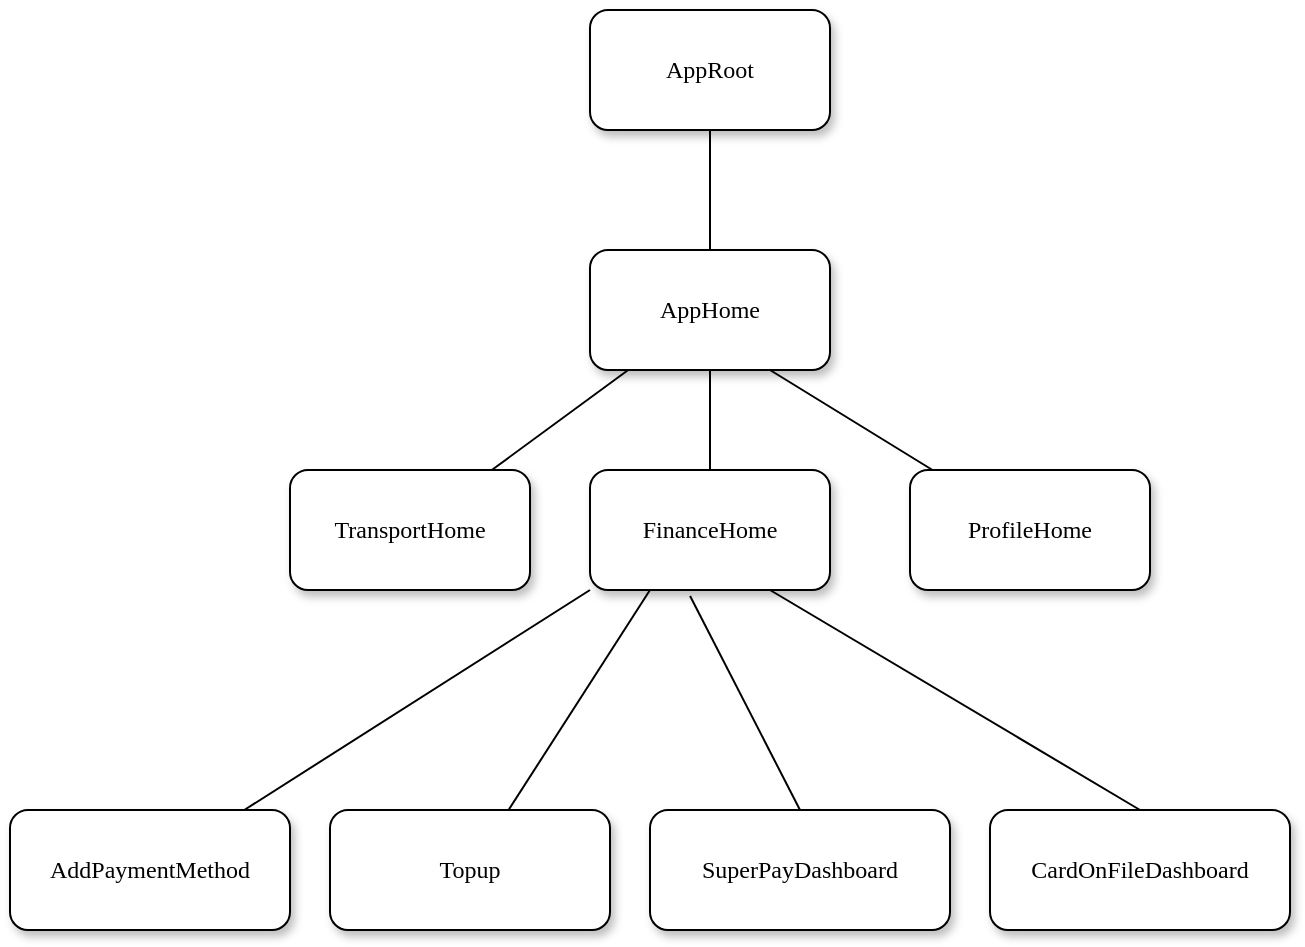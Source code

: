 <mxfile version="16.3.0" type="github" pages="2">
  <diagram name="모노리틱" id="10a91c8b-09ff-31b1-d368-03940ed4cc9e">
    <mxGraphModel dx="946" dy="614" grid="1" gridSize="10" guides="1" tooltips="1" connect="1" arrows="1" fold="1" page="1" pageScale="1" pageWidth="1100" pageHeight="850" background="none" math="0" shadow="0">
      <root>
        <mxCell id="0" />
        <mxCell id="1" parent="0" />
        <mxCell id="62893188c0fa7362-1" value="AppRoot" style="whiteSpace=wrap;html=1;rounded=1;shadow=1;labelBackgroundColor=none;strokeWidth=1;fontFamily=Verdana;fontSize=12;align=center;" parent="1" vertex="1">
          <mxGeometry x="430" y="50" width="120" height="60" as="geometry" />
        </mxCell>
        <mxCell id="62893188c0fa7362-2" value="&lt;span&gt;AppHome&lt;/span&gt;" style="whiteSpace=wrap;html=1;rounded=1;shadow=1;labelBackgroundColor=none;strokeWidth=1;fontFamily=Verdana;fontSize=12;align=center;" parent="1" vertex="1">
          <mxGeometry x="430" y="170" width="120" height="60" as="geometry" />
        </mxCell>
        <mxCell id="62893188c0fa7362-5" value="" style="rounded=0;html=1;labelBackgroundColor=none;startArrow=none;startFill=0;startSize=5;endArrow=none;endFill=0;endSize=5;jettySize=auto;orthogonalLoop=1;strokeWidth=1;fontFamily=Verdana;fontSize=12" parent="1" source="62893188c0fa7362-1" target="62893188c0fa7362-2" edge="1">
          <mxGeometry x="-0.359" y="-11" relative="1" as="geometry">
            <mxPoint as="offset" />
          </mxGeometry>
        </mxCell>
        <mxCell id="62893188c0fa7362-8" value="TransportHome" style="whiteSpace=wrap;html=1;rounded=1;shadow=1;labelBackgroundColor=none;strokeWidth=1;fontFamily=Verdana;fontSize=12;align=center;" parent="1" vertex="1">
          <mxGeometry x="280" y="280" width="120" height="60" as="geometry" />
        </mxCell>
        <mxCell id="62893188c0fa7362-9" value="&lt;span&gt;FinanceHome&lt;/span&gt;" style="whiteSpace=wrap;html=1;rounded=1;shadow=1;labelBackgroundColor=none;strokeWidth=1;fontFamily=Verdana;fontSize=12;align=center;" parent="1" vertex="1">
          <mxGeometry x="430" y="280" width="120" height="60" as="geometry" />
        </mxCell>
        <mxCell id="62893188c0fa7362-12" value="&lt;span&gt;AddPaymentMethod&lt;/span&gt;" style="whiteSpace=wrap;html=1;rounded=1;shadow=1;labelBackgroundColor=none;strokeWidth=1;fontFamily=Verdana;fontSize=12;align=center;" parent="1" vertex="1">
          <mxGeometry x="140" y="450" width="140" height="60" as="geometry" />
        </mxCell>
        <mxCell id="62893188c0fa7362-13" value="&lt;span&gt;ProfileHome&lt;/span&gt;" style="whiteSpace=wrap;html=1;rounded=1;shadow=1;labelBackgroundColor=none;strokeWidth=1;fontFamily=Verdana;fontSize=12;align=center;" parent="1" vertex="1">
          <mxGeometry x="590" y="280" width="120" height="60" as="geometry" />
        </mxCell>
        <mxCell id="62893188c0fa7362-14" value="" style="rounded=0;html=1;labelBackgroundColor=none;startArrow=none;startFill=0;startSize=5;endArrow=none;endFill=0;endSize=5;jettySize=auto;orthogonalLoop=1;strokeWidth=1;fontFamily=Verdana;fontSize=12" parent="1" source="62893188c0fa7362-2" target="62893188c0fa7362-8" edge="1">
          <mxGeometry x="-0.2" y="-14" relative="1" as="geometry">
            <mxPoint as="offset" />
          </mxGeometry>
        </mxCell>
        <mxCell id="62893188c0fa7362-15" value="" style="rounded=0;html=1;labelBackgroundColor=none;startArrow=none;startFill=0;startSize=5;endArrow=none;endFill=0;endSize=5;jettySize=auto;orthogonalLoop=1;strokeWidth=1;fontFamily=Verdana;fontSize=12" parent="1" source="62893188c0fa7362-2" target="62893188c0fa7362-9" edge="1">
          <mxGeometry x="-0.2" y="14" relative="1" as="geometry">
            <mxPoint as="offset" />
          </mxGeometry>
        </mxCell>
        <mxCell id="62893188c0fa7362-16" value="Yes" style="rounded=0;html=1;labelBackgroundColor=none;startArrow=none;startFill=0;startSize=5;endArrow=none;endFill=0;endSize=5;jettySize=auto;orthogonalLoop=1;strokeWidth=1;fontFamily=Verdana;fontSize=12" parent="1" edge="1">
          <mxGeometry x="-0.261" y="-13" relative="1" as="geometry">
            <mxPoint as="offset" />
            <mxPoint x="815.455" y="230" as="sourcePoint" />
          </mxGeometry>
        </mxCell>
        <mxCell id="62893188c0fa7362-17" value="No" style="rounded=0;html=1;labelBackgroundColor=none;startArrow=none;startFill=0;startSize=5;endArrow=none;endFill=0;endSize=5;jettySize=auto;orthogonalLoop=1;strokeWidth=1;fontFamily=Verdana;fontSize=12" parent="1" edge="1">
          <mxGeometry x="-0.129" y="17" relative="1" as="geometry">
            <mxPoint as="offset" />
            <mxPoint x="867.273" y="230" as="sourcePoint" />
          </mxGeometry>
        </mxCell>
        <mxCell id="62893188c0fa7362-18" value="" style="rounded=0;html=1;labelBackgroundColor=none;startArrow=none;startFill=0;startSize=5;endArrow=none;endFill=0;endSize=5;jettySize=auto;orthogonalLoop=1;strokeWidth=1;fontFamily=Verdana;fontSize=12;exitX=0;exitY=1;exitDx=0;exitDy=0;" parent="1" source="62893188c0fa7362-9" target="62893188c0fa7362-12" edge="1">
          <mxGeometry x="-0.217" y="-14" relative="1" as="geometry">
            <mxPoint as="offset" />
            <mxPoint x="440" y="330" as="sourcePoint" />
          </mxGeometry>
        </mxCell>
        <mxCell id="62893188c0fa7362-19" value="" style="rounded=0;html=1;labelBackgroundColor=none;startArrow=none;startFill=0;startSize=5;endArrow=none;endFill=0;endSize=5;jettySize=auto;orthogonalLoop=1;strokeWidth=1;fontFamily=Verdana;fontSize=12;exitX=0.75;exitY=1;exitDx=0;exitDy=0;" parent="1" source="62893188c0fa7362-2" target="62893188c0fa7362-13" edge="1">
          <mxGeometry x="-0.284" y="12" relative="1" as="geometry">
            <mxPoint as="offset" />
            <mxPoint x="550" y="240" as="sourcePoint" />
            <Array as="points" />
          </mxGeometry>
        </mxCell>
        <mxCell id="9PfWzKwXbH8oA-U0OxIN-1" value="SuperPayDashboard" style="whiteSpace=wrap;html=1;rounded=1;shadow=1;labelBackgroundColor=none;strokeWidth=1;fontFamily=Verdana;fontSize=12;align=center;" parent="1" vertex="1">
          <mxGeometry x="460" y="450" width="150" height="60" as="geometry" />
        </mxCell>
        <mxCell id="9PfWzKwXbH8oA-U0OxIN-3" value="CardOnFileDashboard" style="whiteSpace=wrap;html=1;rounded=1;shadow=1;labelBackgroundColor=none;strokeWidth=1;fontFamily=Verdana;fontSize=12;align=center;" parent="1" vertex="1">
          <mxGeometry x="630" y="450" width="150" height="60" as="geometry" />
        </mxCell>
        <mxCell id="9PfWzKwXbH8oA-U0OxIN-4" value="" style="rounded=0;html=1;labelBackgroundColor=none;startArrow=none;startFill=0;startSize=5;endArrow=none;endFill=0;endSize=5;jettySize=auto;orthogonalLoop=1;strokeWidth=1;fontFamily=Verdana;fontSize=12;exitX=0.417;exitY=1.05;exitDx=0;exitDy=0;entryX=0.5;entryY=0;entryDx=0;entryDy=0;exitPerimeter=0;" parent="1" source="62893188c0fa7362-9" target="9PfWzKwXbH8oA-U0OxIN-1" edge="1">
          <mxGeometry x="-0.217" y="-14" relative="1" as="geometry">
            <mxPoint as="offset" />
            <mxPoint x="318.696" y="350" as="sourcePoint" />
            <mxPoint x="261.304" y="405" as="targetPoint" />
          </mxGeometry>
        </mxCell>
        <mxCell id="9PfWzKwXbH8oA-U0OxIN-5" value="" style="rounded=0;html=1;labelBackgroundColor=none;startArrow=none;startFill=0;startSize=5;endArrow=none;endFill=0;endSize=5;jettySize=auto;orthogonalLoop=1;strokeWidth=1;fontFamily=Verdana;fontSize=12;exitX=0.75;exitY=1;exitDx=0;exitDy=0;entryX=0.5;entryY=0;entryDx=0;entryDy=0;" parent="1" source="62893188c0fa7362-9" target="9PfWzKwXbH8oA-U0OxIN-3" edge="1">
          <mxGeometry x="-0.217" y="-14" relative="1" as="geometry">
            <mxPoint as="offset" />
            <mxPoint x="328.696" y="360" as="sourcePoint" />
            <mxPoint x="271.304" y="415" as="targetPoint" />
          </mxGeometry>
        </mxCell>
        <mxCell id="9PfWzKwXbH8oA-U0OxIN-6" value="&lt;span&gt;Topup&lt;/span&gt;" style="whiteSpace=wrap;html=1;rounded=1;shadow=1;labelBackgroundColor=none;strokeWidth=1;fontFamily=Verdana;fontSize=12;align=center;" parent="1" vertex="1">
          <mxGeometry x="300" y="450" width="140" height="60" as="geometry" />
        </mxCell>
        <mxCell id="9PfWzKwXbH8oA-U0OxIN-7" value="" style="rounded=0;html=1;labelBackgroundColor=none;startArrow=none;startFill=0;startSize=5;endArrow=none;endFill=0;endSize=5;jettySize=auto;orthogonalLoop=1;strokeWidth=1;fontFamily=Verdana;fontSize=12;exitX=0.25;exitY=1;exitDx=0;exitDy=0;" parent="1" source="62893188c0fa7362-9" target="9PfWzKwXbH8oA-U0OxIN-6" edge="1">
          <mxGeometry x="-0.217" y="-14" relative="1" as="geometry">
            <mxPoint as="offset" />
            <mxPoint x="440" y="350" as="sourcePoint" />
          </mxGeometry>
        </mxCell>
      </root>
    </mxGraphModel>
  </diagram>
  <diagram id="O2dQe3FsyVryv0MdjhfP" name="충전플로우">
    <mxGraphModel dx="946" dy="614" grid="1" gridSize="10" guides="1" tooltips="1" connect="1" arrows="1" fold="1" page="1" pageScale="1" pageWidth="850" pageHeight="1100" math="0" shadow="0">
      <root>
        <mxCell id="LVQhKOfmuJwNaF2M5kVG-0" />
        <mxCell id="LVQhKOfmuJwNaF2M5kVG-1" parent="LVQhKOfmuJwNaF2M5kVG-0" />
        <mxCell id="LVQhKOfmuJwNaF2M5kVG-16" value="슈퍼페이 홈" style="rounded=1;whiteSpace=wrap;html=1;arcSize=40;fontColor=#000000;fillColor=#ffffc0;strokeColor=#ff0000;" vertex="1" parent="LVQhKOfmuJwNaF2M5kVG-1">
          <mxGeometry x="350" y="400" width="120" height="40" as="geometry" />
        </mxCell>
        <mxCell id="LVQhKOfmuJwNaF2M5kVG-17" value="" style="edgeStyle=orthogonalEdgeStyle;html=1;verticalAlign=bottom;endArrow=open;endSize=8;strokeColor=#ff0000;rounded=0;" edge="1" source="LVQhKOfmuJwNaF2M5kVG-16" parent="LVQhKOfmuJwNaF2M5kVG-1">
          <mxGeometry relative="1" as="geometry">
            <mxPoint x="410" y="500" as="targetPoint" />
          </mxGeometry>
        </mxCell>
        <mxCell id="LVQhKOfmuJwNaF2M5kVG-18" value="카드 추가" style="rounded=1;whiteSpace=wrap;html=1;arcSize=40;fontColor=#000000;fillColor=#ffffc0;strokeColor=#ff0000;" vertex="1" parent="LVQhKOfmuJwNaF2M5kVG-1">
          <mxGeometry x="200" y="560" width="120" height="40" as="geometry" />
        </mxCell>
        <mxCell id="LVQhKOfmuJwNaF2M5kVG-19" value="" style="edgeStyle=orthogonalEdgeStyle;html=1;verticalAlign=bottom;endArrow=open;endSize=8;strokeColor=#ff0000;rounded=0;entryX=0;entryY=0.25;entryDx=0;entryDy=0;" edge="1" source="LVQhKOfmuJwNaF2M5kVG-18" parent="LVQhKOfmuJwNaF2M5kVG-1" target="LVQhKOfmuJwNaF2M5kVG-16">
          <mxGeometry relative="1" as="geometry">
            <mxPoint x="260" y="660" as="targetPoint" />
            <Array as="points">
              <mxPoint x="160" y="580" />
              <mxPoint x="160" y="410" />
            </Array>
          </mxGeometry>
        </mxCell>
        <mxCell id="LVQhKOfmuJwNaF2M5kVG-33" value="카드 추가 버튼" style="edgeLabel;html=1;align=center;verticalAlign=middle;resizable=0;points=[];" vertex="1" connectable="0" parent="LVQhKOfmuJwNaF2M5kVG-19">
          <mxGeometry x="-0.033" relative="1" as="geometry">
            <mxPoint y="53" as="offset" />
          </mxGeometry>
        </mxCell>
        <mxCell id="LVQhKOfmuJwNaF2M5kVG-25" style="edgeStyle=orthogonalEdgeStyle;rounded=0;orthogonalLoop=1;jettySize=auto;html=1;entryX=1;entryY=0.75;entryDx=0;entryDy=0;" edge="1" parent="LVQhKOfmuJwNaF2M5kVG-1" source="LVQhKOfmuJwNaF2M5kVG-20" target="LVQhKOfmuJwNaF2M5kVG-16">
          <mxGeometry relative="1" as="geometry">
            <Array as="points">
              <mxPoint x="660" y="580" />
              <mxPoint x="660" y="430" />
            </Array>
          </mxGeometry>
        </mxCell>
        <mxCell id="LVQhKOfmuJwNaF2M5kVG-26" value="충전 버튼" style="edgeLabel;html=1;align=center;verticalAlign=middle;resizable=0;points=[];" vertex="1" connectable="0" parent="LVQhKOfmuJwNaF2M5kVG-25">
          <mxGeometry x="-0.256" relative="1" as="geometry">
            <mxPoint as="offset" />
          </mxGeometry>
        </mxCell>
        <mxCell id="LVQhKOfmuJwNaF2M5kVG-20" value="충전하기" style="rounded=1;whiteSpace=wrap;html=1;arcSize=40;fontColor=#000000;fillColor=#ffffc0;strokeColor=#ff0000;" vertex="1" parent="LVQhKOfmuJwNaF2M5kVG-1">
          <mxGeometry x="490" y="560" width="120" height="40" as="geometry" />
        </mxCell>
        <mxCell id="LVQhKOfmuJwNaF2M5kVG-21" value="" style="edgeStyle=orthogonalEdgeStyle;html=1;verticalAlign=bottom;endArrow=open;endSize=8;strokeColor=#ff0000;rounded=0;" edge="1" source="LVQhKOfmuJwNaF2M5kVG-20" parent="LVQhKOfmuJwNaF2M5kVG-1">
          <mxGeometry relative="1" as="geometry">
            <mxPoint x="550" y="660" as="targetPoint" />
          </mxGeometry>
        </mxCell>
        <mxCell id="LVQhKOfmuJwNaF2M5kVG-29" value="카드 교체 버튼" style="edgeLabel;html=1;align=center;verticalAlign=middle;resizable=0;points=[];" vertex="1" connectable="0" parent="LVQhKOfmuJwNaF2M5kVG-21">
          <mxGeometry x="-0.133" relative="1" as="geometry">
            <mxPoint as="offset" />
          </mxGeometry>
        </mxCell>
        <mxCell id="LVQhKOfmuJwNaF2M5kVG-22" value="보유 카드 개수" style="rhombus;whiteSpace=wrap;html=1;fillColor=#ffffc0;strokeColor=#ff0000;" vertex="1" parent="LVQhKOfmuJwNaF2M5kVG-1">
          <mxGeometry x="370" y="500" width="80" height="40" as="geometry" />
        </mxCell>
        <mxCell id="LVQhKOfmuJwNaF2M5kVG-23" value="1 개 이상" style="edgeStyle=orthogonalEdgeStyle;html=1;align=left;verticalAlign=bottom;endArrow=open;endSize=8;strokeColor=#ff0000;rounded=0;entryX=0.5;entryY=0;entryDx=0;entryDy=0;" edge="1" source="LVQhKOfmuJwNaF2M5kVG-22" parent="LVQhKOfmuJwNaF2M5kVG-1" target="LVQhKOfmuJwNaF2M5kVG-20">
          <mxGeometry x="-1" relative="1" as="geometry">
            <mxPoint x="550" y="520" as="targetPoint" />
          </mxGeometry>
        </mxCell>
        <mxCell id="LVQhKOfmuJwNaF2M5kVG-24" value="0 개" style="edgeStyle=orthogonalEdgeStyle;html=1;align=left;verticalAlign=top;endArrow=open;endSize=8;strokeColor=#ff0000;rounded=0;" edge="1" source="LVQhKOfmuJwNaF2M5kVG-22" parent="LVQhKOfmuJwNaF2M5kVG-1" target="LVQhKOfmuJwNaF2M5kVG-18">
          <mxGeometry x="-0.333" y="-20" relative="1" as="geometry">
            <mxPoint x="410" y="600" as="targetPoint" />
            <mxPoint as="offset" />
          </mxGeometry>
        </mxCell>
        <mxCell id="LVQhKOfmuJwNaF2M5kVG-31" style="edgeStyle=orthogonalEdgeStyle;rounded=0;orthogonalLoop=1;jettySize=auto;html=1;entryX=1;entryY=0.75;entryDx=0;entryDy=0;" edge="1" parent="LVQhKOfmuJwNaF2M5kVG-1" source="LVQhKOfmuJwNaF2M5kVG-27" target="LVQhKOfmuJwNaF2M5kVG-20">
          <mxGeometry relative="1" as="geometry">
            <Array as="points">
              <mxPoint x="660" y="680" />
              <mxPoint x="660" y="590" />
            </Array>
          </mxGeometry>
        </mxCell>
        <mxCell id="LVQhKOfmuJwNaF2M5kVG-32" value="교체할 카드 선택" style="edgeLabel;html=1;align=center;verticalAlign=middle;resizable=0;points=[];" vertex="1" connectable="0" parent="LVQhKOfmuJwNaF2M5kVG-31">
          <mxGeometry x="-0.021" y="-1" relative="1" as="geometry">
            <mxPoint as="offset" />
          </mxGeometry>
        </mxCell>
        <mxCell id="LVQhKOfmuJwNaF2M5kVG-27" value="카드 교체" style="rounded=1;whiteSpace=wrap;html=1;arcSize=40;fontColor=#000000;fillColor=#ffffc0;strokeColor=#ff0000;" vertex="1" parent="LVQhKOfmuJwNaF2M5kVG-1">
          <mxGeometry x="490" y="660" width="120" height="40" as="geometry" />
        </mxCell>
        <mxCell id="LVQhKOfmuJwNaF2M5kVG-28" value="" style="edgeStyle=orthogonalEdgeStyle;html=1;verticalAlign=bottom;endArrow=open;endSize=8;strokeColor=#ff0000;rounded=0;entryX=1;entryY=0.5;entryDx=0;entryDy=0;" edge="1" source="LVQhKOfmuJwNaF2M5kVG-27" parent="LVQhKOfmuJwNaF2M5kVG-1" target="LVQhKOfmuJwNaF2M5kVG-18">
          <mxGeometry relative="1" as="geometry">
            <mxPoint x="550" y="760" as="targetPoint" />
          </mxGeometry>
        </mxCell>
        <mxCell id="LVQhKOfmuJwNaF2M5kVG-30" value="카드 추가 버튼" style="edgeLabel;html=1;align=center;verticalAlign=middle;resizable=0;points=[];" vertex="1" connectable="0" parent="LVQhKOfmuJwNaF2M5kVG-28">
          <mxGeometry x="-0.067" y="2" relative="1" as="geometry">
            <mxPoint as="offset" />
          </mxGeometry>
        </mxCell>
      </root>
    </mxGraphModel>
  </diagram>
</mxfile>

